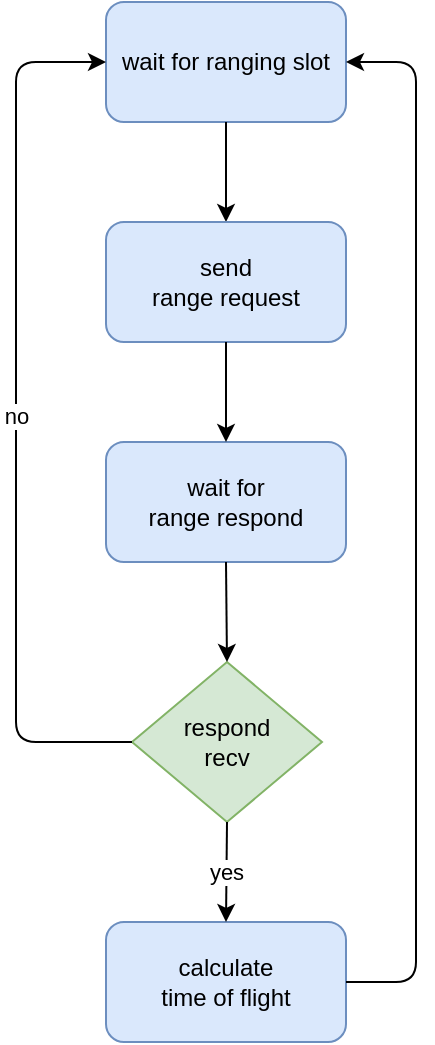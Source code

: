 <mxfile version="13.9.9" type="device"><diagram id="anEcVt4a9ZtuKuhHY70J" name="Page-1"><mxGraphModel dx="1129" dy="688" grid="1" gridSize="10" guides="1" tooltips="1" connect="1" arrows="1" fold="1" page="1" pageScale="1" pageWidth="850" pageHeight="1100" math="0" shadow="0"><root><mxCell id="0"/><mxCell id="1" parent="0"/><mxCell id="4rHb_-MiK40_X6qRmpe7-1" value="wait for ranging slot" style="rounded=1;whiteSpace=wrap;html=1;fillColor=#dae8fc;strokeColor=#6c8ebf;" parent="1" vertex="1"><mxGeometry x="365" y="280" width="120" height="60" as="geometry"/></mxCell><mxCell id="4rHb_-MiK40_X6qRmpe7-4" value="" style="endArrow=classic;html=1;exitX=0.5;exitY=1;exitDx=0;exitDy=0;entryX=0.5;entryY=0;entryDx=0;entryDy=0;" parent="1" source="4rHb_-MiK40_X6qRmpe7-1" target="4rHb_-MiK40_X6qRmpe7-5" edge="1"><mxGeometry width="50" height="50" relative="1" as="geometry"><mxPoint x="400" y="350" as="sourcePoint"/><mxPoint x="425" y="270" as="targetPoint"/></mxGeometry></mxCell><mxCell id="4rHb_-MiK40_X6qRmpe7-5" value="send&lt;br&gt;range request" style="rounded=1;whiteSpace=wrap;html=1;fillColor=#dae8fc;strokeColor=#6c8ebf;" parent="1" vertex="1"><mxGeometry x="365" y="390" width="120" height="60" as="geometry"/></mxCell><mxCell id="4rHb_-MiK40_X6qRmpe7-7" value="wait for &lt;br&gt;range respond" style="rounded=1;whiteSpace=wrap;html=1;fillColor=#dae8fc;strokeColor=#6c8ebf;" parent="1" vertex="1"><mxGeometry x="365" y="500" width="120" height="60" as="geometry"/></mxCell><mxCell id="4rHb_-MiK40_X6qRmpe7-8" value="" style="endArrow=classic;html=1;exitX=0.5;exitY=1;exitDx=0;exitDy=0;entryX=0.5;entryY=0;entryDx=0;entryDy=0;" parent="1" source="4rHb_-MiK40_X6qRmpe7-5" target="4rHb_-MiK40_X6qRmpe7-7" edge="1"><mxGeometry width="50" height="50" relative="1" as="geometry"><mxPoint x="400" y="510" as="sourcePoint"/><mxPoint x="450" y="460" as="targetPoint"/></mxGeometry></mxCell><mxCell id="4rHb_-MiK40_X6qRmpe7-9" value="respond&lt;br&gt;recv" style="rhombus;whiteSpace=wrap;html=1;fillColor=#d5e8d4;strokeColor=#82b366;" parent="1" vertex="1"><mxGeometry x="378" y="610" width="95" height="80" as="geometry"/></mxCell><mxCell id="4rHb_-MiK40_X6qRmpe7-10" value="" style="endArrow=classic;html=1;exitX=0.5;exitY=1;exitDx=0;exitDy=0;entryX=0.5;entryY=0;entryDx=0;entryDy=0;" parent="1" source="4rHb_-MiK40_X6qRmpe7-7" target="4rHb_-MiK40_X6qRmpe7-9" edge="1"><mxGeometry width="50" height="50" relative="1" as="geometry"><mxPoint x="420" y="540" as="sourcePoint"/><mxPoint x="470" y="490" as="targetPoint"/></mxGeometry></mxCell><mxCell id="4rHb_-MiK40_X6qRmpe7-12" value="no" style="endArrow=classic;html=1;exitX=0;exitY=0.5;exitDx=0;exitDy=0;entryX=0;entryY=0.5;entryDx=0;entryDy=0;" parent="1" source="4rHb_-MiK40_X6qRmpe7-9" target="4rHb_-MiK40_X6qRmpe7-1" edge="1"><mxGeometry width="50" height="50" relative="1" as="geometry"><mxPoint x="170" y="540" as="sourcePoint"/><mxPoint x="220" y="490" as="targetPoint"/><Array as="points"><mxPoint x="320" y="650"/><mxPoint x="320" y="310"/></Array></mxGeometry></mxCell><mxCell id="C4LMEuFZhrjpQs2f5fW4-2" value="calculate&lt;br&gt;time of flight" style="rounded=1;whiteSpace=wrap;html=1;fillColor=#dae8fc;strokeColor=#6c8ebf;" vertex="1" parent="1"><mxGeometry x="365" y="740" width="120" height="60" as="geometry"/></mxCell><mxCell id="C4LMEuFZhrjpQs2f5fW4-3" value="yes" style="endArrow=classic;html=1;exitX=0.5;exitY=1;exitDx=0;exitDy=0;entryX=0.5;entryY=0;entryDx=0;entryDy=0;" edge="1" parent="1" source="4rHb_-MiK40_X6qRmpe7-9" target="C4LMEuFZhrjpQs2f5fW4-2"><mxGeometry width="50" height="50" relative="1" as="geometry"><mxPoint x="460" y="650" as="sourcePoint"/><mxPoint x="510" y="600" as="targetPoint"/></mxGeometry></mxCell><mxCell id="C4LMEuFZhrjpQs2f5fW4-4" value="" style="endArrow=classic;html=1;exitX=1;exitY=0.5;exitDx=0;exitDy=0;entryX=1;entryY=0.5;entryDx=0;entryDy=0;" edge="1" parent="1" source="C4LMEuFZhrjpQs2f5fW4-2" target="4rHb_-MiK40_X6qRmpe7-1"><mxGeometry width="50" height="50" relative="1" as="geometry"><mxPoint x="620" y="570" as="sourcePoint"/><mxPoint x="670" y="520" as="targetPoint"/><Array as="points"><mxPoint x="520" y="770"/><mxPoint x="520" y="310"/></Array></mxGeometry></mxCell></root></mxGraphModel></diagram></mxfile>